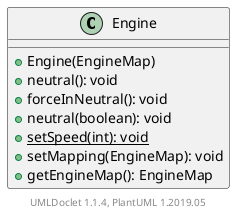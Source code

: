 @startuml

    class Engine [[Engine.html]] {
        +Engine(EngineMap)
        +neutral(): void
        +forceInNeutral(): void
        +neutral(boolean): void
        {static} +setSpeed(int): void
        +setMapping(EngineMap): void
        +getEngineMap(): EngineMap
    }


    center footer UMLDoclet 1.1.4, PlantUML 1.2019.05
@enduml
